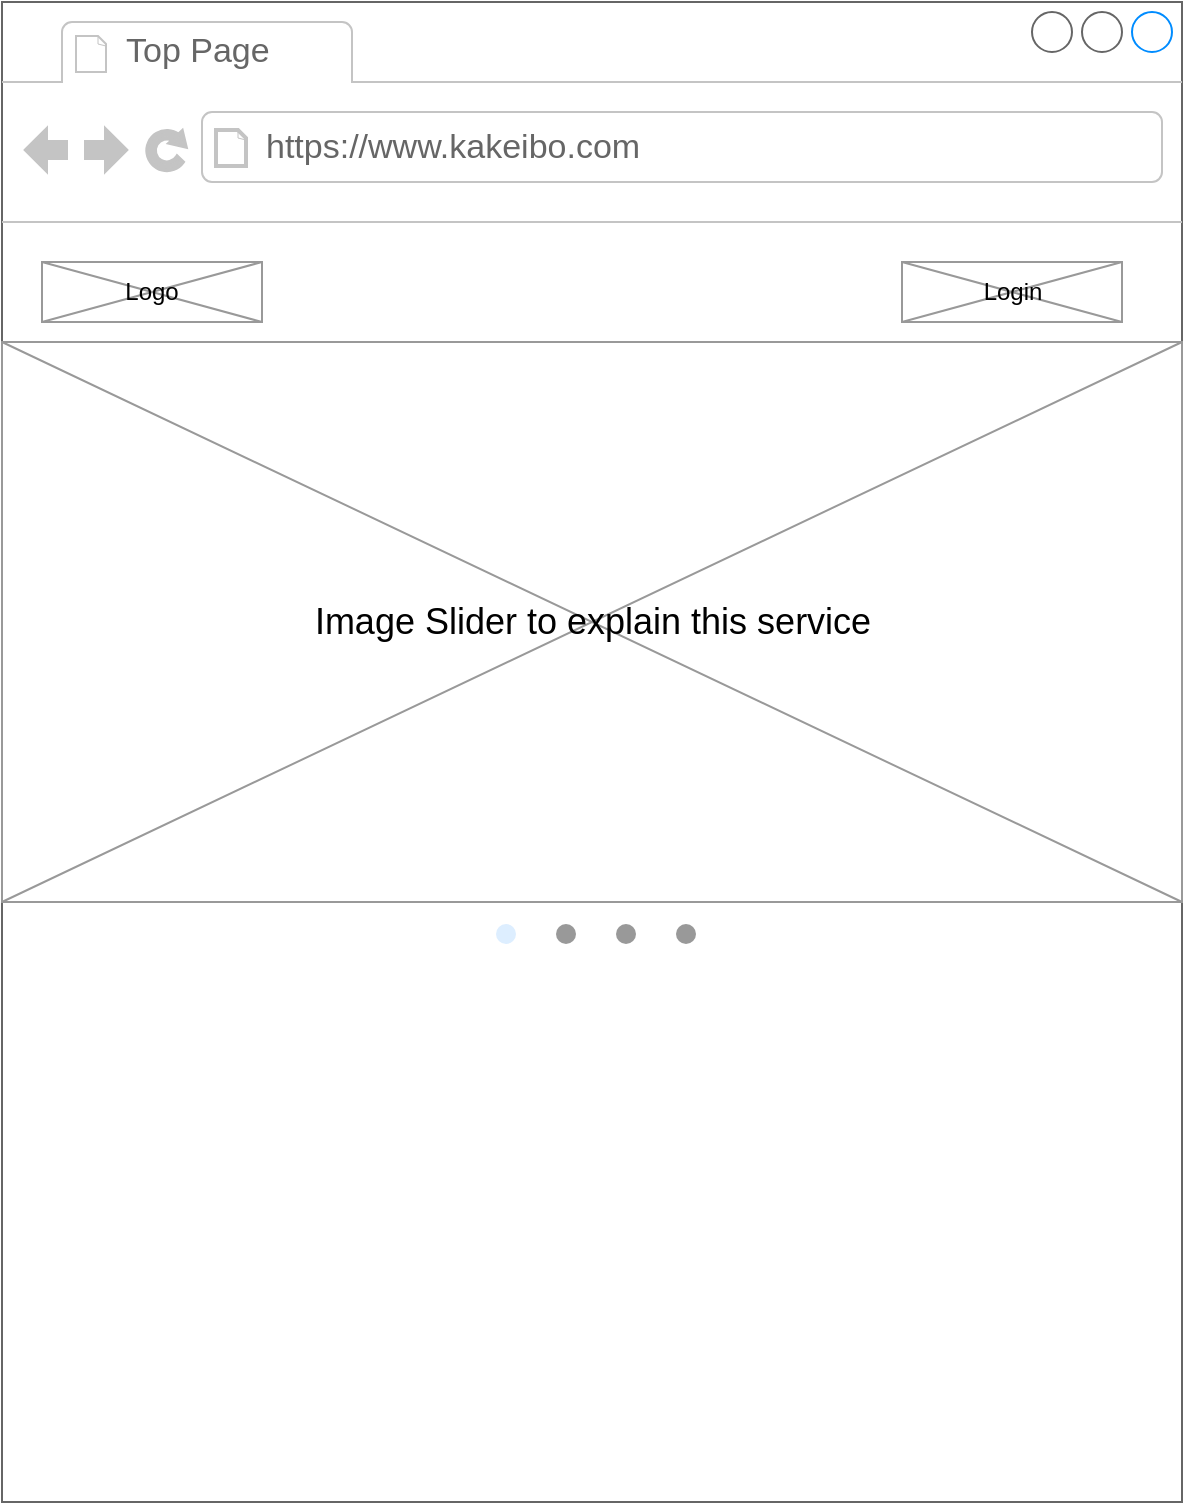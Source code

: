 <mxfile>
    <diagram name="top" id="RPVmnr39pSuP8XUEFv1o">
        <mxGraphModel dx="1308" dy="897" grid="1" gridSize="10" guides="1" tooltips="1" connect="1" arrows="1" fold="1" page="1" pageScale="1" pageWidth="827" pageHeight="1169" math="0" shadow="0">
            <root>
                <mxCell id="Cg59puwIvZPttCvtJLCW-0"/>
                <mxCell id="Cg59puwIvZPttCvtJLCW-1" parent="Cg59puwIvZPttCvtJLCW-0"/>
                <mxCell id="Cg59puwIvZPttCvtJLCW-2" value="" style="strokeWidth=1;shadow=0;dashed=0;align=center;html=1;shape=mxgraph.mockup.containers.browserWindow;rSize=0;strokeColor=#666666;strokeColor2=#008cff;strokeColor3=#c4c4c4;mainText=,;recursiveResize=0;" parent="Cg59puwIvZPttCvtJLCW-1" vertex="1">
                    <mxGeometry x="50" y="40" width="590" height="750" as="geometry"/>
                </mxCell>
                <mxCell id="Cg59puwIvZPttCvtJLCW-3" value="Top Page" style="strokeWidth=1;shadow=0;dashed=0;align=center;html=1;shape=mxgraph.mockup.containers.anchor;fontSize=17;fontColor=#666666;align=left;whiteSpace=wrap;" parent="Cg59puwIvZPttCvtJLCW-2" vertex="1">
                    <mxGeometry x="60" y="12" width="110" height="26" as="geometry"/>
                </mxCell>
                <mxCell id="Cg59puwIvZPttCvtJLCW-4" value="https://www.kakeibo.com" style="strokeWidth=1;shadow=0;dashed=0;align=center;html=1;shape=mxgraph.mockup.containers.anchor;rSize=0;fontSize=17;fontColor=#666666;align=left;" parent="Cg59puwIvZPttCvtJLCW-2" vertex="1">
                    <mxGeometry x="130" y="60" width="250" height="26" as="geometry"/>
                </mxCell>
                <mxCell id="Cg59puwIvZPttCvtJLCW-17" value="" style="verticalLabelPosition=bottom;shadow=0;dashed=0;align=center;html=1;verticalAlign=top;strokeWidth=1;shape=mxgraph.mockup.graphics.simpleIcon;strokeColor=#999999;" parent="Cg59puwIvZPttCvtJLCW-2" vertex="1">
                    <mxGeometry x="20" y="130" width="110" height="30" as="geometry"/>
                </mxCell>
                <mxCell id="Cg59puwIvZPttCvtJLCW-18" value="Logo" style="text;html=1;align=center;verticalAlign=middle;whiteSpace=wrap;rounded=0;" parent="Cg59puwIvZPttCvtJLCW-2" vertex="1">
                    <mxGeometry x="45" y="130" width="60" height="30" as="geometry"/>
                </mxCell>
                <mxCell id="KWNeViIVRZLMzygMnuA4-0" value="" style="verticalLabelPosition=bottom;shadow=0;dashed=0;align=center;html=1;verticalAlign=top;strokeWidth=1;shape=mxgraph.mockup.graphics.simpleIcon;strokeColor=#999999;" parent="Cg59puwIvZPttCvtJLCW-2" vertex="1">
                    <mxGeometry x="450" y="130" width="110" height="30" as="geometry"/>
                </mxCell>
                <mxCell id="KWNeViIVRZLMzygMnuA4-1" value="Login" style="text;html=1;align=center;verticalAlign=middle;resizable=0;points=[];autosize=1;strokeColor=none;fillColor=none;" parent="Cg59puwIvZPttCvtJLCW-2" vertex="1">
                    <mxGeometry x="480" y="130" width="50" height="30" as="geometry"/>
                </mxCell>
                <mxCell id="sl66jouO-D8zluHubaE1-0" value="" style="verticalLabelPosition=bottom;shadow=0;dashed=0;align=center;html=1;verticalAlign=top;strokeWidth=1;shape=mxgraph.mockup.graphics.simpleIcon;strokeColor=#999999;" parent="Cg59puwIvZPttCvtJLCW-1" vertex="1">
                    <mxGeometry x="50" y="210" width="590" height="280" as="geometry"/>
                </mxCell>
                <mxCell id="sl66jouO-D8zluHubaE1-2" value="" style="verticalLabelPosition=bottom;shadow=0;dashed=0;align=center;html=1;verticalAlign=top;strokeWidth=1;shape=mxgraph.mockup.navigation.pageControl;fillColor=#999999;strokeColor=#ddeeff;" parent="Cg59puwIvZPttCvtJLCW-1" vertex="1">
                    <mxGeometry x="297" y="491" width="100" height="30" as="geometry"/>
                </mxCell>
                <mxCell id="sl66jouO-D8zluHubaE1-3" value="Image Slider to explain this service" style="text;html=1;align=center;verticalAlign=middle;resizable=0;points=[];autosize=1;strokeColor=none;fillColor=none;fontSize=18;" parent="Cg59puwIvZPttCvtJLCW-1" vertex="1">
                    <mxGeometry x="195" y="330" width="300" height="40" as="geometry"/>
                </mxCell>
            </root>
        </mxGraphModel>
    </diagram>
    <diagram id="4RrWNb5b75LrR0HFcyMX" name="Login">
        <mxGraphModel dx="1308" dy="897" grid="1" gridSize="10" guides="1" tooltips="1" connect="1" arrows="1" fold="1" page="1" pageScale="1" pageWidth="827" pageHeight="1169" math="0" shadow="0">
            <root>
                <mxCell id="0"/>
                <mxCell id="1" parent="0"/>
                <mxCell id="3" value="" style="strokeWidth=1;shadow=0;dashed=0;align=center;html=1;shape=mxgraph.mockup.containers.browserWindow;rSize=0;strokeColor=#666666;strokeColor2=#008cff;strokeColor3=#c4c4c4;mainText=,;recursiveResize=0;" parent="1" vertex="1">
                    <mxGeometry x="50" y="40" width="590" height="610" as="geometry"/>
                </mxCell>
                <mxCell id="4" value="Login Page" style="strokeWidth=1;shadow=0;dashed=0;align=center;html=1;shape=mxgraph.mockup.containers.anchor;fontSize=17;fontColor=#666666;align=left;whiteSpace=wrap;" parent="3" vertex="1">
                    <mxGeometry x="60" y="12" width="110" height="26" as="geometry"/>
                </mxCell>
                <mxCell id="5" value="https://www.kakeibo.com/login" style="strokeWidth=1;shadow=0;dashed=0;align=center;html=1;shape=mxgraph.mockup.containers.anchor;rSize=0;fontSize=17;fontColor=#666666;align=left;" parent="3" vertex="1">
                    <mxGeometry x="130" y="60" width="250" height="26" as="geometry"/>
                </mxCell>
                <mxCell id="12" value="" style="strokeWidth=1;shadow=0;dashed=0;align=center;html=1;shape=mxgraph.mockup.forms.rrect;rSize=0;strokeColor=#999999;fillColor=#ffffff;" parent="3" vertex="1">
                    <mxGeometry x="180" y="200" width="200" height="300" as="geometry"/>
                </mxCell>
                <mxCell id="13" value="Sign In" style="strokeWidth=1;shadow=0;dashed=0;align=center;html=1;shape=mxgraph.mockup.forms.anchor;fontSize=12;fontColor=#666666;align=left;resizeWidth=1;spacingLeft=0;" parent="12" vertex="1">
                    <mxGeometry width="100" height="20" relative="1" as="geometry">
                        <mxPoint x="10" y="10" as="offset"/>
                    </mxGeometry>
                </mxCell>
                <mxCell id="14" value="" style="shape=line;strokeColor=#ddeeff;strokeWidth=2;html=1;resizeWidth=1;" parent="12" vertex="1">
                    <mxGeometry width="180" height="10" relative="1" as="geometry">
                        <mxPoint x="10" y="30" as="offset"/>
                    </mxGeometry>
                </mxCell>
                <mxCell id="15" value="User Name:" style="strokeWidth=1;shadow=0;dashed=0;align=center;html=1;shape=mxgraph.mockup.forms.anchor;fontSize=12;fontColor=#666666;align=left;resizeWidth=1;spacingLeft=0;" parent="12" vertex="1">
                    <mxGeometry width="100" height="20" relative="1" as="geometry">
                        <mxPoint x="10" y="40" as="offset"/>
                    </mxGeometry>
                </mxCell>
                <mxCell id="16" value="johndoe" style="strokeWidth=1;shadow=0;dashed=0;align=center;html=1;shape=mxgraph.mockup.forms.rrect;rSize=0;strokeColor=#999999;fontColor=#666666;align=left;spacingLeft=5;resizeWidth=1;" parent="12" vertex="1">
                    <mxGeometry width="150" height="25" relative="1" as="geometry">
                        <mxPoint x="10" y="60" as="offset"/>
                    </mxGeometry>
                </mxCell>
                <mxCell id="17" value="Password:" style="strokeWidth=1;shadow=0;dashed=0;align=center;html=1;shape=mxgraph.mockup.forms.anchor;fontSize=12;fontColor=#666666;align=left;resizeWidth=1;spacingLeft=0;" parent="12" vertex="1">
                    <mxGeometry width="100" height="20" relative="1" as="geometry">
                        <mxPoint x="10" y="95" as="offset"/>
                    </mxGeometry>
                </mxCell>
                <mxCell id="18" value="********" style="strokeWidth=1;shadow=0;dashed=0;align=center;html=1;shape=mxgraph.mockup.forms.rrect;rSize=0;strokeColor=#999999;fontColor=#666666;align=left;spacingLeft=5;resizeWidth=1;" parent="12" vertex="1">
                    <mxGeometry width="150" height="25" relative="1" as="geometry">
                        <mxPoint x="10" y="115" as="offset"/>
                    </mxGeometry>
                </mxCell>
                <mxCell id="19" value="SIGN IN" style="strokeWidth=1;shadow=0;dashed=0;align=center;html=1;shape=mxgraph.mockup.forms.rrect;rSize=5;strokeColor=none;fontColor=#ffffff;fillColor=#66bbff;fontSize=16;fontStyle=1;" parent="12" vertex="1">
                    <mxGeometry y="1" width="80" height="30" relative="1" as="geometry">
                        <mxPoint x="20" y="-150" as="offset"/>
                    </mxGeometry>
                </mxCell>
                <mxCell id="20" value="Forgot Password?" style="strokeWidth=1;shadow=0;dashed=0;align=center;html=1;shape=mxgraph.mockup.forms.anchor;fontSize=12;fontColor=#9999ff;align=left;spacingLeft=0;fontStyle=4;resizeWidth=1;" parent="12" vertex="1">
                    <mxGeometry y="1" width="150" height="20" relative="1" as="geometry">
                        <mxPoint x="10" y="-110" as="offset"/>
                    </mxGeometry>
                </mxCell>
                <mxCell id="21" value="" style="shape=line;strokeColor=#ddeeff;strokeWidth=2;html=1;resizeWidth=1;" parent="12" vertex="1">
                    <mxGeometry y="1" width="180" height="10" relative="1" as="geometry">
                        <mxPoint x="10" y="-90" as="offset"/>
                    </mxGeometry>
                </mxCell>
                <mxCell id="22" value="New User" style="strokeWidth=1;shadow=0;dashed=0;align=center;html=1;shape=mxgraph.mockup.forms.anchor;fontSize=12;fontColor=#666666;align=left;spacingLeft=0;resizeWidth=1;" parent="12" vertex="1">
                    <mxGeometry y="1" width="150" height="20" relative="1" as="geometry">
                        <mxPoint x="10" y="-70" as="offset"/>
                    </mxGeometry>
                </mxCell>
                <mxCell id="23" value="SIGN UP" style="strokeWidth=1;shadow=0;dashed=0;align=center;html=1;shape=mxgraph.mockup.forms.rrect;rSize=5;strokeColor=none;fontColor=#ffffff;fillColor=#66bbff;fontSize=16;fontStyle=1;" parent="12" vertex="1">
                    <mxGeometry y="1" width="80" height="30" relative="1" as="geometry">
                        <mxPoint x="20" y="-50" as="offset"/>
                    </mxGeometry>
                </mxCell>
                <mxCell id="25" value="" style="verticalLabelPosition=bottom;shadow=0;dashed=0;align=center;html=1;verticalAlign=top;strokeWidth=1;shape=mxgraph.mockup.graphics.simpleIcon;strokeColor=#999999;" parent="3" vertex="1">
                    <mxGeometry x="20" y="130" width="110" height="30" as="geometry"/>
                </mxCell>
                <mxCell id="26" value="Logo" style="text;html=1;align=center;verticalAlign=middle;whiteSpace=wrap;rounded=0;" parent="3" vertex="1">
                    <mxGeometry x="45" y="130" width="60" height="30" as="geometry"/>
                </mxCell>
            </root>
        </mxGraphModel>
    </diagram>
    <diagram name="dashboard" id="0uQUeOXm2TBXKDuFk8Q5">
        <mxGraphModel dx="1308" dy="897" grid="1" gridSize="10" guides="1" tooltips="1" connect="1" arrows="1" fold="1" page="1" pageScale="1" pageWidth="827" pageHeight="1169" math="0" shadow="0">
            <root>
                <mxCell id="eZ5l_dPnl03f8P70hV51-0"/>
                <mxCell id="eZ5l_dPnl03f8P70hV51-1" parent="eZ5l_dPnl03f8P70hV51-0"/>
                <mxCell id="eZ5l_dPnl03f8P70hV51-2" value="" style="strokeWidth=1;shadow=0;dashed=0;align=center;html=1;shape=mxgraph.mockup.containers.browserWindow;rSize=0;strokeColor=#666666;strokeColor2=#008cff;strokeColor3=#c4c4c4;mainText=,;recursiveResize=0;" parent="eZ5l_dPnl03f8P70hV51-1" vertex="1">
                    <mxGeometry x="60" y="40" width="590" height="750" as="geometry"/>
                </mxCell>
                <mxCell id="eZ5l_dPnl03f8P70hV51-3" value="Top Page" style="strokeWidth=1;shadow=0;dashed=0;align=center;html=1;shape=mxgraph.mockup.containers.anchor;fontSize=17;fontColor=#666666;align=left;whiteSpace=wrap;" parent="eZ5l_dPnl03f8P70hV51-2" vertex="1">
                    <mxGeometry x="60" y="12" width="110" height="26" as="geometry"/>
                </mxCell>
                <mxCell id="eZ5l_dPnl03f8P70hV51-4" value="https://www.kakeibo.com/dashboard" style="strokeWidth=1;shadow=0;dashed=0;align=center;html=1;shape=mxgraph.mockup.containers.anchor;rSize=0;fontSize=17;fontColor=#666666;align=left;" parent="eZ5l_dPnl03f8P70hV51-2" vertex="1">
                    <mxGeometry x="130" y="60" width="250" height="26" as="geometry"/>
                </mxCell>
                <mxCell id="eZ5l_dPnl03f8P70hV51-5" value="" style="verticalLabelPosition=bottom;shadow=0;dashed=0;align=center;html=1;verticalAlign=top;strokeWidth=1;shape=mxgraph.mockup.graphics.simpleIcon;strokeColor=#999999;" parent="eZ5l_dPnl03f8P70hV51-2" vertex="1">
                    <mxGeometry x="20" y="130" width="110" height="30" as="geometry"/>
                </mxCell>
                <mxCell id="eZ5l_dPnl03f8P70hV51-6" value="Logo" style="text;html=1;align=center;verticalAlign=middle;whiteSpace=wrap;rounded=0;" parent="eZ5l_dPnl03f8P70hV51-2" vertex="1">
                    <mxGeometry x="45" y="130" width="60" height="30" as="geometry"/>
                </mxCell>
                <mxCell id="iucOfku00-ZLvDBj5dWf-0" value="Dashboard" style="text;html=1;align=center;verticalAlign=middle;resizable=0;points=[];autosize=1;strokeColor=none;fillColor=none;" vertex="1" parent="eZ5l_dPnl03f8P70hV51-2">
                    <mxGeometry x="140" y="130" width="80" height="30" as="geometry"/>
                </mxCell>
                <mxCell id="iucOfku00-ZLvDBj5dWf-1" value="" style="edgeStyle=none;orthogonalLoop=1;jettySize=auto;html=1;endArrow=none;endFill=0;entryX=1.001;entryY=0.24;entryDx=0;entryDy=0;entryPerimeter=0;" edge="1" parent="eZ5l_dPnl03f8P70hV51-2" target="eZ5l_dPnl03f8P70hV51-2">
                    <mxGeometry width="80" relative="1" as="geometry">
                        <mxPoint y="180" as="sourcePoint"/>
                        <mxPoint x="80" y="180" as="targetPoint"/>
                        <Array as="points"/>
                    </mxGeometry>
                </mxCell>
                <mxCell id="iucOfku00-ZLvDBj5dWf-2" value="" style="edgeStyle=none;orthogonalLoop=1;jettySize=auto;html=1;endArrow=none;endFill=0;entryX=0.189;entryY=0.995;entryDx=0;entryDy=0;entryPerimeter=0;" edge="1" parent="eZ5l_dPnl03f8P70hV51-2" target="eZ5l_dPnl03f8P70hV51-2">
                    <mxGeometry width="80" relative="1" as="geometry">
                        <mxPoint x="115" y="180" as="sourcePoint"/>
                        <mxPoint x="120" y="760" as="targetPoint"/>
                        <Array as="points"/>
                    </mxGeometry>
                </mxCell>
                <mxCell id="iucOfku00-ZLvDBj5dWf-3" value="サマリー" style="text;html=1;align=center;verticalAlign=middle;resizable=0;points=[];autosize=1;strokeColor=none;fillColor=none;" vertex="1" parent="eZ5l_dPnl03f8P70hV51-2">
                    <mxGeometry x="135" y="190" width="70" height="30" as="geometry"/>
                </mxCell>
                <mxCell id="iucOfku00-ZLvDBj5dWf-4" value="" style="html=1;verticalLabelPosition=bottom;align=center;labelBackgroundColor=#ffffff;verticalAlign=top;strokeWidth=2;strokeColor=#0080F0;shadow=0;dashed=0;shape=mxgraph.ios7.icons.pie_chart;" vertex="1" parent="eZ5l_dPnl03f8P70hV51-2">
                    <mxGeometry x="140" y="280" width="150" height="150" as="geometry"/>
                </mxCell>
                <mxCell id="iucOfku00-ZLvDBj5dWf-5" value="今月の支出" style="text;html=1;align=center;verticalAlign=middle;resizable=0;points=[];autosize=1;strokeColor=none;fillColor=none;" vertex="1" parent="eZ5l_dPnl03f8P70hV51-2">
                    <mxGeometry x="130" y="240" width="80" height="30" as="geometry"/>
                </mxCell>
                <mxCell id="iucOfku00-ZLvDBj5dWf-6" value="今月の収入" style="text;html=1;align=center;verticalAlign=middle;resizable=0;points=[];autosize=1;strokeColor=none;fillColor=none;" vertex="1" parent="eZ5l_dPnl03f8P70hV51-2">
                    <mxGeometry x="380" y="240" width="80" height="30" as="geometry"/>
                </mxCell>
                <mxCell id="iucOfku00-ZLvDBj5dWf-7" value="" style="html=1;verticalLabelPosition=bottom;align=center;labelBackgroundColor=#ffffff;verticalAlign=top;strokeWidth=2;strokeColor=#0080F0;shadow=0;dashed=0;shape=mxgraph.ios7.icons.pie_chart;" vertex="1" parent="eZ5l_dPnl03f8P70hV51-2">
                    <mxGeometry x="354" y="280" width="150" height="150" as="geometry"/>
                </mxCell>
                <mxCell id="iucOfku00-ZLvDBj5dWf-8" value="サマリー" style="text;html=1;align=center;verticalAlign=middle;resizable=0;points=[];autosize=1;strokeColor=none;fillColor=none;" vertex="1" parent="eZ5l_dPnl03f8P70hV51-2">
                    <mxGeometry x="20" y="190" width="70" height="30" as="geometry"/>
                </mxCell>
                <mxCell id="iucOfku00-ZLvDBj5dWf-9" value="支出分析" style="text;html=1;align=center;verticalAlign=middle;resizable=0;points=[];autosize=1;strokeColor=none;fillColor=none;" vertex="1" parent="eZ5l_dPnl03f8P70hV51-2">
                    <mxGeometry x="20" y="230" width="70" height="30" as="geometry"/>
                </mxCell>
                <mxCell id="iucOfku00-ZLvDBj5dWf-10" value="収入分析" style="text;html=1;align=center;verticalAlign=middle;resizable=0;points=[];autosize=1;strokeColor=none;fillColor=none;" vertex="1" parent="eZ5l_dPnl03f8P70hV51-2">
                    <mxGeometry x="20" y="260" width="70" height="30" as="geometry"/>
                </mxCell>
                <mxCell id="6dE1D407CdWK7T6zF29X-0" value="予算管理" style="text;html=1;align=center;verticalAlign=middle;resizable=0;points=[];autosize=1;strokeColor=none;fillColor=none;" vertex="1" parent="eZ5l_dPnl03f8P70hV51-2">
                    <mxGeometry x="20" y="290" width="70" height="30" as="geometry"/>
                </mxCell>
                <mxCell id="10kEKdc2Hg8yJb_gB3yG-0" value="Logout" style="text;html=1;align=center;verticalAlign=middle;resizable=0;points=[];autosize=1;strokeColor=#b85450;fillColor=#f8cecc;" vertex="1" parent="eZ5l_dPnl03f8P70hV51-2">
                    <mxGeometry x="500" y="130" width="60" height="30" as="geometry"/>
                </mxCell>
                <mxCell id="J77DFnwLKcpvw75KpsEA-0" value="ログイン後にリダイレクトされるページ" style="text;html=1;align=center;verticalAlign=middle;resizable=0;points=[];autosize=1;strokeColor=none;fillColor=none;" vertex="1" parent="eZ5l_dPnl03f8P70hV51-1">
                    <mxGeometry x="50" y="10" width="240" height="30" as="geometry"/>
                </mxCell>
            </root>
        </mxGraphModel>
    </diagram>
    <diagram name="expense" id="YUCunLpElJvlHDAKne0l">
        <mxGraphModel dx="1308" dy="897" grid="1" gridSize="10" guides="1" tooltips="1" connect="1" arrows="1" fold="1" page="1" pageScale="1" pageWidth="827" pageHeight="1169" math="0" shadow="0">
            <root>
                <mxCell id="oyi4uYtYtDNApyLSqZkP-0"/>
                <mxCell id="oyi4uYtYtDNApyLSqZkP-1" parent="oyi4uYtYtDNApyLSqZkP-0"/>
                <mxCell id="oyi4uYtYtDNApyLSqZkP-2" value="" style="strokeWidth=1;shadow=0;dashed=0;align=center;html=1;shape=mxgraph.mockup.containers.browserWindow;rSize=0;strokeColor=#666666;strokeColor2=#008cff;strokeColor3=#c4c4c4;mainText=,;recursiveResize=0;" vertex="1" parent="oyi4uYtYtDNApyLSqZkP-1">
                    <mxGeometry x="60" y="40" width="590" height="920" as="geometry"/>
                </mxCell>
                <mxCell id="oyi4uYtYtDNApyLSqZkP-3" value="Top Page" style="strokeWidth=1;shadow=0;dashed=0;align=center;html=1;shape=mxgraph.mockup.containers.anchor;fontSize=17;fontColor=#666666;align=left;whiteSpace=wrap;" vertex="1" parent="oyi4uYtYtDNApyLSqZkP-2">
                    <mxGeometry x="60" y="12" width="110" height="26" as="geometry"/>
                </mxCell>
                <mxCell id="oyi4uYtYtDNApyLSqZkP-4" value="https://www.kakeibo.com/dashboard" style="strokeWidth=1;shadow=0;dashed=0;align=center;html=1;shape=mxgraph.mockup.containers.anchor;rSize=0;fontSize=17;fontColor=#666666;align=left;" vertex="1" parent="oyi4uYtYtDNApyLSqZkP-2">
                    <mxGeometry x="130" y="60" width="250" height="26" as="geometry"/>
                </mxCell>
                <mxCell id="oyi4uYtYtDNApyLSqZkP-5" value="" style="verticalLabelPosition=bottom;shadow=0;dashed=0;align=center;html=1;verticalAlign=top;strokeWidth=1;shape=mxgraph.mockup.graphics.simpleIcon;strokeColor=#999999;" vertex="1" parent="oyi4uYtYtDNApyLSqZkP-2">
                    <mxGeometry x="20" y="130" width="110" height="30" as="geometry"/>
                </mxCell>
                <mxCell id="oyi4uYtYtDNApyLSqZkP-6" value="Logo" style="text;html=1;align=center;verticalAlign=middle;whiteSpace=wrap;rounded=0;" vertex="1" parent="oyi4uYtYtDNApyLSqZkP-2">
                    <mxGeometry x="45" y="130" width="60" height="30" as="geometry"/>
                </mxCell>
                <mxCell id="oyi4uYtYtDNApyLSqZkP-7" value="Dashboard" style="text;html=1;align=center;verticalAlign=middle;resizable=0;points=[];autosize=1;strokeColor=none;fillColor=none;" vertex="1" parent="oyi4uYtYtDNApyLSqZkP-2">
                    <mxGeometry x="140" y="130" width="80" height="30" as="geometry"/>
                </mxCell>
                <mxCell id="oyi4uYtYtDNApyLSqZkP-8" value="" style="edgeStyle=none;orthogonalLoop=1;jettySize=auto;html=1;endArrow=none;endFill=0;entryX=0.998;entryY=0.196;entryDx=0;entryDy=0;entryPerimeter=0;" edge="1" parent="oyi4uYtYtDNApyLSqZkP-2" target="oyi4uYtYtDNApyLSqZkP-2">
                    <mxGeometry width="80" relative="1" as="geometry">
                        <mxPoint y="180" as="sourcePoint"/>
                        <mxPoint x="80" y="180" as="targetPoint"/>
                        <Array as="points"/>
                    </mxGeometry>
                </mxCell>
                <mxCell id="oyi4uYtYtDNApyLSqZkP-9" value="" style="edgeStyle=none;orthogonalLoop=1;jettySize=auto;html=1;endArrow=none;endFill=0;entryX=0.189;entryY=0.995;entryDx=0;entryDy=0;entryPerimeter=0;" edge="1" parent="oyi4uYtYtDNApyLSqZkP-2" target="oyi4uYtYtDNApyLSqZkP-2">
                    <mxGeometry width="80" relative="1" as="geometry">
                        <mxPoint x="115" y="180" as="sourcePoint"/>
                        <mxPoint x="120" y="760" as="targetPoint"/>
                        <Array as="points"/>
                    </mxGeometry>
                </mxCell>
                <mxCell id="oyi4uYtYtDNApyLSqZkP-10" value="支出分析" style="text;html=1;align=center;verticalAlign=middle;resizable=0;points=[];autosize=1;strokeColor=none;fillColor=none;" vertex="1" parent="oyi4uYtYtDNApyLSqZkP-2">
                    <mxGeometry x="135" y="190" width="70" height="30" as="geometry"/>
                </mxCell>
                <mxCell id="oyi4uYtYtDNApyLSqZkP-11" value="" style="html=1;verticalLabelPosition=bottom;align=center;labelBackgroundColor=#ffffff;verticalAlign=top;strokeWidth=2;strokeColor=#0080F0;shadow=0;dashed=0;shape=mxgraph.ios7.icons.pie_chart;" vertex="1" parent="oyi4uYtYtDNApyLSqZkP-2">
                    <mxGeometry x="140" y="280" width="150" height="150" as="geometry"/>
                </mxCell>
                <mxCell id="oyi4uYtYtDNApyLSqZkP-12" value="今月の支出" style="text;html=1;align=center;verticalAlign=middle;resizable=0;points=[];autosize=1;strokeColor=none;fillColor=none;" vertex="1" parent="oyi4uYtYtDNApyLSqZkP-2">
                    <mxGeometry x="130" y="240" width="80" height="30" as="geometry"/>
                </mxCell>
                <mxCell id="oyi4uYtYtDNApyLSqZkP-15" value="サマリー" style="text;html=1;align=center;verticalAlign=middle;resizable=0;points=[];autosize=1;strokeColor=none;fillColor=none;" vertex="1" parent="oyi4uYtYtDNApyLSqZkP-2">
                    <mxGeometry x="20" y="190" width="70" height="30" as="geometry"/>
                </mxCell>
                <mxCell id="oyi4uYtYtDNApyLSqZkP-16" value="支出分析" style="text;html=1;align=center;verticalAlign=middle;resizable=0;points=[];autosize=1;strokeColor=none;fillColor=none;" vertex="1" parent="oyi4uYtYtDNApyLSqZkP-2">
                    <mxGeometry x="20" y="220" width="70" height="30" as="geometry"/>
                </mxCell>
                <mxCell id="oyi4uYtYtDNApyLSqZkP-17" value="収入分析" style="text;html=1;align=center;verticalAlign=middle;resizable=0;points=[];autosize=1;strokeColor=none;fillColor=none;" vertex="1" parent="oyi4uYtYtDNApyLSqZkP-2">
                    <mxGeometry x="20" y="260" width="70" height="30" as="geometry"/>
                </mxCell>
                <mxCell id="74CgY3yYlRBMU6ky-o8f-0" value="Top支出" style="text;html=1;align=center;verticalAlign=middle;resizable=0;points=[];autosize=1;strokeColor=none;fillColor=none;" vertex="1" parent="oyi4uYtYtDNApyLSqZkP-2">
                    <mxGeometry x="340" y="240" width="70" height="30" as="geometry"/>
                </mxCell>
                <mxCell id="74CgY3yYlRBMU6ky-o8f-1" value="" style="verticalLabelPosition=bottom;shadow=0;dashed=0;align=center;html=1;verticalAlign=top;strokeWidth=1;shape=mxgraph.mockup.graphics.columnChart;strokeColor=none;strokeColor2=none;strokeColor3=#666666;fillColor2=#008cff;fillColor3=#dddddd;" vertex="1" parent="oyi4uYtYtDNApyLSqZkP-2">
                    <mxGeometry x="135" y="490" width="340" height="130" as="geometry"/>
                </mxCell>
                <mxCell id="74CgY3yYlRBMU6ky-o8f-2" value="支出の推移" style="text;html=1;align=center;verticalAlign=middle;resizable=0;points=[];autosize=1;strokeColor=none;fillColor=none;" vertex="1" parent="oyi4uYtYtDNApyLSqZkP-2">
                    <mxGeometry x="140" y="450" width="80" height="30" as="geometry"/>
                </mxCell>
                <mxCell id="74CgY3yYlRBMU6ky-o8f-3" value="" style="shape=table;startSize=0;container=1;collapsible=0;childLayout=tableLayout;" vertex="1" parent="oyi4uYtYtDNApyLSqZkP-2">
                    <mxGeometry x="340" y="280" width="240" height="100" as="geometry"/>
                </mxCell>
                <mxCell id="74CgY3yYlRBMU6ky-o8f-4" value="" style="shape=tableRow;horizontal=0;startSize=0;swimlaneHead=0;swimlaneBody=0;strokeColor=inherit;top=0;left=0;bottom=0;right=0;collapsible=0;dropTarget=0;fillColor=none;points=[[0,0.5],[1,0.5]];portConstraint=eastwest;" vertex="1" parent="74CgY3yYlRBMU6ky-o8f-3">
                    <mxGeometry width="240" height="20" as="geometry"/>
                </mxCell>
                <mxCell id="74CgY3yYlRBMU6ky-o8f-38" value="利用日" style="shape=partialRectangle;html=1;whiteSpace=wrap;connectable=0;strokeColor=inherit;overflow=hidden;fillColor=none;top=0;left=0;bottom=0;right=0;pointerEvents=1;" vertex="1" parent="74CgY3yYlRBMU6ky-o8f-4">
                    <mxGeometry width="60" height="20" as="geometry">
                        <mxRectangle width="60" height="20" as="alternateBounds"/>
                    </mxGeometry>
                </mxCell>
                <mxCell id="74CgY3yYlRBMU6ky-o8f-5" value="名称" style="shape=partialRectangle;html=1;whiteSpace=wrap;connectable=0;strokeColor=inherit;overflow=hidden;fillColor=none;top=0;left=0;bottom=0;right=0;pointerEvents=1;" vertex="1" parent="74CgY3yYlRBMU6ky-o8f-4">
                    <mxGeometry x="60" width="60" height="20" as="geometry">
                        <mxRectangle width="60" height="20" as="alternateBounds"/>
                    </mxGeometry>
                </mxCell>
                <mxCell id="74CgY3yYlRBMU6ky-o8f-6" value="カテゴリ" style="shape=partialRectangle;html=1;whiteSpace=wrap;connectable=0;strokeColor=inherit;overflow=hidden;fillColor=none;top=0;left=0;bottom=0;right=0;pointerEvents=1;" vertex="1" parent="74CgY3yYlRBMU6ky-o8f-4">
                    <mxGeometry x="120" width="60" height="20" as="geometry">
                        <mxRectangle width="60" height="20" as="alternateBounds"/>
                    </mxGeometry>
                </mxCell>
                <mxCell id="74CgY3yYlRBMU6ky-o8f-7" value="金額" style="shape=partialRectangle;html=1;whiteSpace=wrap;connectable=0;strokeColor=inherit;overflow=hidden;fillColor=none;top=0;left=0;bottom=0;right=0;pointerEvents=1;" vertex="1" parent="74CgY3yYlRBMU6ky-o8f-4">
                    <mxGeometry x="180" width="60" height="20" as="geometry">
                        <mxRectangle width="60" height="20" as="alternateBounds"/>
                    </mxGeometry>
                </mxCell>
                <mxCell id="74CgY3yYlRBMU6ky-o8f-8" value="" style="shape=tableRow;horizontal=0;startSize=0;swimlaneHead=0;swimlaneBody=0;strokeColor=inherit;top=0;left=0;bottom=0;right=0;collapsible=0;dropTarget=0;fillColor=none;points=[[0,0.5],[1,0.5]];portConstraint=eastwest;" vertex="1" parent="74CgY3yYlRBMU6ky-o8f-3">
                    <mxGeometry y="20" width="240" height="20" as="geometry"/>
                </mxCell>
                <mxCell id="74CgY3yYlRBMU6ky-o8f-39" style="shape=partialRectangle;html=1;whiteSpace=wrap;connectable=0;strokeColor=inherit;overflow=hidden;fillColor=none;top=0;left=0;bottom=0;right=0;pointerEvents=1;" vertex="1" parent="74CgY3yYlRBMU6ky-o8f-8">
                    <mxGeometry width="60" height="20" as="geometry">
                        <mxRectangle width="60" height="20" as="alternateBounds"/>
                    </mxGeometry>
                </mxCell>
                <mxCell id="74CgY3yYlRBMU6ky-o8f-9" value="" style="shape=partialRectangle;html=1;whiteSpace=wrap;connectable=0;strokeColor=inherit;overflow=hidden;fillColor=none;top=0;left=0;bottom=0;right=0;pointerEvents=1;" vertex="1" parent="74CgY3yYlRBMU6ky-o8f-8">
                    <mxGeometry x="60" width="60" height="20" as="geometry">
                        <mxRectangle width="60" height="20" as="alternateBounds"/>
                    </mxGeometry>
                </mxCell>
                <mxCell id="74CgY3yYlRBMU6ky-o8f-10" value="" style="shape=partialRectangle;html=1;whiteSpace=wrap;connectable=0;strokeColor=inherit;overflow=hidden;fillColor=none;top=0;left=0;bottom=0;right=0;pointerEvents=1;" vertex="1" parent="74CgY3yYlRBMU6ky-o8f-8">
                    <mxGeometry x="120" width="60" height="20" as="geometry">
                        <mxRectangle width="60" height="20" as="alternateBounds"/>
                    </mxGeometry>
                </mxCell>
                <mxCell id="74CgY3yYlRBMU6ky-o8f-11" value="" style="shape=partialRectangle;html=1;whiteSpace=wrap;connectable=0;strokeColor=inherit;overflow=hidden;fillColor=none;top=0;left=0;bottom=0;right=0;pointerEvents=1;" vertex="1" parent="74CgY3yYlRBMU6ky-o8f-8">
                    <mxGeometry x="180" width="60" height="20" as="geometry">
                        <mxRectangle width="60" height="20" as="alternateBounds"/>
                    </mxGeometry>
                </mxCell>
                <mxCell id="74CgY3yYlRBMU6ky-o8f-12" value="" style="shape=tableRow;horizontal=0;startSize=0;swimlaneHead=0;swimlaneBody=0;strokeColor=inherit;top=0;left=0;bottom=0;right=0;collapsible=0;dropTarget=0;fillColor=none;points=[[0,0.5],[1,0.5]];portConstraint=eastwest;" vertex="1" parent="74CgY3yYlRBMU6ky-o8f-3">
                    <mxGeometry y="40" width="240" height="20" as="geometry"/>
                </mxCell>
                <mxCell id="74CgY3yYlRBMU6ky-o8f-40" style="shape=partialRectangle;html=1;whiteSpace=wrap;connectable=0;strokeColor=inherit;overflow=hidden;fillColor=none;top=0;left=0;bottom=0;right=0;pointerEvents=1;" vertex="1" parent="74CgY3yYlRBMU6ky-o8f-12">
                    <mxGeometry width="60" height="20" as="geometry">
                        <mxRectangle width="60" height="20" as="alternateBounds"/>
                    </mxGeometry>
                </mxCell>
                <mxCell id="74CgY3yYlRBMU6ky-o8f-13" value="" style="shape=partialRectangle;html=1;whiteSpace=wrap;connectable=0;strokeColor=inherit;overflow=hidden;fillColor=none;top=0;left=0;bottom=0;right=0;pointerEvents=1;" vertex="1" parent="74CgY3yYlRBMU6ky-o8f-12">
                    <mxGeometry x="60" width="60" height="20" as="geometry">
                        <mxRectangle width="60" height="20" as="alternateBounds"/>
                    </mxGeometry>
                </mxCell>
                <mxCell id="74CgY3yYlRBMU6ky-o8f-14" value="" style="shape=partialRectangle;html=1;whiteSpace=wrap;connectable=0;strokeColor=inherit;overflow=hidden;fillColor=none;top=0;left=0;bottom=0;right=0;pointerEvents=1;" vertex="1" parent="74CgY3yYlRBMU6ky-o8f-12">
                    <mxGeometry x="120" width="60" height="20" as="geometry">
                        <mxRectangle width="60" height="20" as="alternateBounds"/>
                    </mxGeometry>
                </mxCell>
                <mxCell id="74CgY3yYlRBMU6ky-o8f-15" value="" style="shape=partialRectangle;html=1;whiteSpace=wrap;connectable=0;strokeColor=inherit;overflow=hidden;fillColor=none;top=0;left=0;bottom=0;right=0;pointerEvents=1;" vertex="1" parent="74CgY3yYlRBMU6ky-o8f-12">
                    <mxGeometry x="180" width="60" height="20" as="geometry">
                        <mxRectangle width="60" height="20" as="alternateBounds"/>
                    </mxGeometry>
                </mxCell>
                <mxCell id="74CgY3yYlRBMU6ky-o8f-30" style="shape=tableRow;horizontal=0;startSize=0;swimlaneHead=0;swimlaneBody=0;strokeColor=inherit;top=0;left=0;bottom=0;right=0;collapsible=0;dropTarget=0;fillColor=none;points=[[0,0.5],[1,0.5]];portConstraint=eastwest;" vertex="1" parent="74CgY3yYlRBMU6ky-o8f-3">
                    <mxGeometry y="60" width="240" height="20" as="geometry"/>
                </mxCell>
                <mxCell id="74CgY3yYlRBMU6ky-o8f-41" style="shape=partialRectangle;html=1;whiteSpace=wrap;connectable=0;strokeColor=inherit;overflow=hidden;fillColor=none;top=0;left=0;bottom=0;right=0;pointerEvents=1;" vertex="1" parent="74CgY3yYlRBMU6ky-o8f-30">
                    <mxGeometry width="60" height="20" as="geometry">
                        <mxRectangle width="60" height="20" as="alternateBounds"/>
                    </mxGeometry>
                </mxCell>
                <mxCell id="74CgY3yYlRBMU6ky-o8f-31" style="shape=partialRectangle;html=1;whiteSpace=wrap;connectable=0;strokeColor=inherit;overflow=hidden;fillColor=none;top=0;left=0;bottom=0;right=0;pointerEvents=1;" vertex="1" parent="74CgY3yYlRBMU6ky-o8f-30">
                    <mxGeometry x="60" width="60" height="20" as="geometry">
                        <mxRectangle width="60" height="20" as="alternateBounds"/>
                    </mxGeometry>
                </mxCell>
                <mxCell id="74CgY3yYlRBMU6ky-o8f-32" style="shape=partialRectangle;html=1;whiteSpace=wrap;connectable=0;strokeColor=inherit;overflow=hidden;fillColor=none;top=0;left=0;bottom=0;right=0;pointerEvents=1;" vertex="1" parent="74CgY3yYlRBMU6ky-o8f-30">
                    <mxGeometry x="120" width="60" height="20" as="geometry">
                        <mxRectangle width="60" height="20" as="alternateBounds"/>
                    </mxGeometry>
                </mxCell>
                <mxCell id="74CgY3yYlRBMU6ky-o8f-33" style="shape=partialRectangle;html=1;whiteSpace=wrap;connectable=0;strokeColor=inherit;overflow=hidden;fillColor=none;top=0;left=0;bottom=0;right=0;pointerEvents=1;" vertex="1" parent="74CgY3yYlRBMU6ky-o8f-30">
                    <mxGeometry x="180" width="60" height="20" as="geometry">
                        <mxRectangle width="60" height="20" as="alternateBounds"/>
                    </mxGeometry>
                </mxCell>
                <mxCell id="74CgY3yYlRBMU6ky-o8f-34" style="shape=tableRow;horizontal=0;startSize=0;swimlaneHead=0;swimlaneBody=0;strokeColor=inherit;top=0;left=0;bottom=0;right=0;collapsible=0;dropTarget=0;fillColor=none;points=[[0,0.5],[1,0.5]];portConstraint=eastwest;" vertex="1" parent="74CgY3yYlRBMU6ky-o8f-3">
                    <mxGeometry y="80" width="240" height="20" as="geometry"/>
                </mxCell>
                <mxCell id="74CgY3yYlRBMU6ky-o8f-42" style="shape=partialRectangle;html=1;whiteSpace=wrap;connectable=0;strokeColor=inherit;overflow=hidden;fillColor=none;top=0;left=0;bottom=0;right=0;pointerEvents=1;" vertex="1" parent="74CgY3yYlRBMU6ky-o8f-34">
                    <mxGeometry width="60" height="20" as="geometry">
                        <mxRectangle width="60" height="20" as="alternateBounds"/>
                    </mxGeometry>
                </mxCell>
                <mxCell id="74CgY3yYlRBMU6ky-o8f-35" style="shape=partialRectangle;html=1;whiteSpace=wrap;connectable=0;strokeColor=inherit;overflow=hidden;fillColor=none;top=0;left=0;bottom=0;right=0;pointerEvents=1;" vertex="1" parent="74CgY3yYlRBMU6ky-o8f-34">
                    <mxGeometry x="60" width="60" height="20" as="geometry">
                        <mxRectangle width="60" height="20" as="alternateBounds"/>
                    </mxGeometry>
                </mxCell>
                <mxCell id="74CgY3yYlRBMU6ky-o8f-36" style="shape=partialRectangle;html=1;whiteSpace=wrap;connectable=0;strokeColor=inherit;overflow=hidden;fillColor=none;top=0;left=0;bottom=0;right=0;pointerEvents=1;" vertex="1" parent="74CgY3yYlRBMU6ky-o8f-34">
                    <mxGeometry x="120" width="60" height="20" as="geometry">
                        <mxRectangle width="60" height="20" as="alternateBounds"/>
                    </mxGeometry>
                </mxCell>
                <mxCell id="74CgY3yYlRBMU6ky-o8f-37" style="shape=partialRectangle;html=1;whiteSpace=wrap;connectable=0;strokeColor=inherit;overflow=hidden;fillColor=none;top=0;left=0;bottom=0;right=0;pointerEvents=1;" vertex="1" parent="74CgY3yYlRBMU6ky-o8f-34">
                    <mxGeometry x="180" width="60" height="20" as="geometry">
                        <mxRectangle width="60" height="20" as="alternateBounds"/>
                    </mxGeometry>
                </mxCell>
                <mxCell id="oyi4uYtYtDNApyLSqZkP-18" value="ログイン後にリダイレクトされるページ" style="text;html=1;align=center;verticalAlign=middle;resizable=0;points=[];autosize=1;strokeColor=none;fillColor=none;" vertex="1" parent="oyi4uYtYtDNApyLSqZkP-1">
                    <mxGeometry x="50" y="10" width="240" height="30" as="geometry"/>
                </mxCell>
            </root>
        </mxGraphModel>
    </diagram>
    <diagram name="income" id="J-zn__5nWSvzfPrxTcAD">
        <mxGraphModel dx="1308" dy="897" grid="1" gridSize="10" guides="1" tooltips="1" connect="1" arrows="1" fold="1" page="1" pageScale="1" pageWidth="827" pageHeight="1169" math="0" shadow="0">
            <root>
                <mxCell id="dQBTn0LWySxlDc1R3wIx-0"/>
                <mxCell id="dQBTn0LWySxlDc1R3wIx-1" parent="dQBTn0LWySxlDc1R3wIx-0"/>
                <mxCell id="dQBTn0LWySxlDc1R3wIx-2" value="" style="strokeWidth=1;shadow=0;dashed=0;align=center;html=1;shape=mxgraph.mockup.containers.browserWindow;rSize=0;strokeColor=#666666;strokeColor2=#008cff;strokeColor3=#c4c4c4;mainText=,;recursiveResize=0;" vertex="1" parent="dQBTn0LWySxlDc1R3wIx-1">
                    <mxGeometry x="60" y="40" width="590" height="920" as="geometry"/>
                </mxCell>
                <mxCell id="dQBTn0LWySxlDc1R3wIx-3" value="Top Page" style="strokeWidth=1;shadow=0;dashed=0;align=center;html=1;shape=mxgraph.mockup.containers.anchor;fontSize=17;fontColor=#666666;align=left;whiteSpace=wrap;" vertex="1" parent="dQBTn0LWySxlDc1R3wIx-2">
                    <mxGeometry x="60" y="12" width="110" height="26" as="geometry"/>
                </mxCell>
                <mxCell id="dQBTn0LWySxlDc1R3wIx-4" value="https://www.kakeibo.com/dashboard" style="strokeWidth=1;shadow=0;dashed=0;align=center;html=1;shape=mxgraph.mockup.containers.anchor;rSize=0;fontSize=17;fontColor=#666666;align=left;" vertex="1" parent="dQBTn0LWySxlDc1R3wIx-2">
                    <mxGeometry x="130" y="60" width="250" height="26" as="geometry"/>
                </mxCell>
                <mxCell id="dQBTn0LWySxlDc1R3wIx-5" value="" style="verticalLabelPosition=bottom;shadow=0;dashed=0;align=center;html=1;verticalAlign=top;strokeWidth=1;shape=mxgraph.mockup.graphics.simpleIcon;strokeColor=#999999;" vertex="1" parent="dQBTn0LWySxlDc1R3wIx-2">
                    <mxGeometry x="20" y="130" width="110" height="30" as="geometry"/>
                </mxCell>
                <mxCell id="dQBTn0LWySxlDc1R3wIx-6" value="Logo" style="text;html=1;align=center;verticalAlign=middle;whiteSpace=wrap;rounded=0;" vertex="1" parent="dQBTn0LWySxlDc1R3wIx-2">
                    <mxGeometry x="45" y="130" width="60" height="30" as="geometry"/>
                </mxCell>
                <mxCell id="dQBTn0LWySxlDc1R3wIx-7" value="Dashboard" style="text;html=1;align=center;verticalAlign=middle;resizable=0;points=[];autosize=1;strokeColor=none;fillColor=none;" vertex="1" parent="dQBTn0LWySxlDc1R3wIx-2">
                    <mxGeometry x="140" y="130" width="80" height="30" as="geometry"/>
                </mxCell>
                <mxCell id="dQBTn0LWySxlDc1R3wIx-8" value="" style="edgeStyle=none;orthogonalLoop=1;jettySize=auto;html=1;endArrow=none;endFill=0;entryX=0.998;entryY=0.196;entryDx=0;entryDy=0;entryPerimeter=0;" edge="1" parent="dQBTn0LWySxlDc1R3wIx-2" target="dQBTn0LWySxlDc1R3wIx-2">
                    <mxGeometry width="80" relative="1" as="geometry">
                        <mxPoint y="180" as="sourcePoint"/>
                        <mxPoint x="80" y="180" as="targetPoint"/>
                        <Array as="points"/>
                    </mxGeometry>
                </mxCell>
                <mxCell id="dQBTn0LWySxlDc1R3wIx-9" value="" style="edgeStyle=none;orthogonalLoop=1;jettySize=auto;html=1;endArrow=none;endFill=0;entryX=0.189;entryY=0.995;entryDx=0;entryDy=0;entryPerimeter=0;" edge="1" parent="dQBTn0LWySxlDc1R3wIx-2" target="dQBTn0LWySxlDc1R3wIx-2">
                    <mxGeometry width="80" relative="1" as="geometry">
                        <mxPoint x="115" y="180" as="sourcePoint"/>
                        <mxPoint x="120" y="760" as="targetPoint"/>
                        <Array as="points"/>
                    </mxGeometry>
                </mxCell>
                <mxCell id="dQBTn0LWySxlDc1R3wIx-10" value="支出分析" style="text;html=1;align=center;verticalAlign=middle;resizable=0;points=[];autosize=1;strokeColor=none;fillColor=none;" vertex="1" parent="dQBTn0LWySxlDc1R3wIx-2">
                    <mxGeometry x="135" y="190" width="70" height="30" as="geometry"/>
                </mxCell>
                <mxCell id="dQBTn0LWySxlDc1R3wIx-11" value="" style="html=1;verticalLabelPosition=bottom;align=center;labelBackgroundColor=#ffffff;verticalAlign=top;strokeWidth=2;strokeColor=#0080F0;shadow=0;dashed=0;shape=mxgraph.ios7.icons.pie_chart;" vertex="1" parent="dQBTn0LWySxlDc1R3wIx-2">
                    <mxGeometry x="140" y="280" width="150" height="150" as="geometry"/>
                </mxCell>
                <mxCell id="dQBTn0LWySxlDc1R3wIx-12" value="今月の支出" style="text;html=1;align=center;verticalAlign=middle;resizable=0;points=[];autosize=1;strokeColor=none;fillColor=none;" vertex="1" parent="dQBTn0LWySxlDc1R3wIx-2">
                    <mxGeometry x="130" y="240" width="80" height="30" as="geometry"/>
                </mxCell>
                <mxCell id="dQBTn0LWySxlDc1R3wIx-13" value="サマリー" style="text;html=1;align=center;verticalAlign=middle;resizable=0;points=[];autosize=1;strokeColor=none;fillColor=none;" vertex="1" parent="dQBTn0LWySxlDc1R3wIx-2">
                    <mxGeometry x="20" y="190" width="70" height="30" as="geometry"/>
                </mxCell>
                <mxCell id="dQBTn0LWySxlDc1R3wIx-14" value="支出分析" style="text;html=1;align=center;verticalAlign=middle;resizable=0;points=[];autosize=1;strokeColor=none;fillColor=none;" vertex="1" parent="dQBTn0LWySxlDc1R3wIx-2">
                    <mxGeometry x="20" y="220" width="70" height="30" as="geometry"/>
                </mxCell>
                <mxCell id="dQBTn0LWySxlDc1R3wIx-15" value="収入分析" style="text;html=1;align=center;verticalAlign=middle;resizable=0;points=[];autosize=1;strokeColor=none;fillColor=none;" vertex="1" parent="dQBTn0LWySxlDc1R3wIx-2">
                    <mxGeometry x="20" y="260" width="70" height="30" as="geometry"/>
                </mxCell>
                <mxCell id="dQBTn0LWySxlDc1R3wIx-16" value="Top支出" style="text;html=1;align=center;verticalAlign=middle;resizable=0;points=[];autosize=1;strokeColor=none;fillColor=none;" vertex="1" parent="dQBTn0LWySxlDc1R3wIx-2">
                    <mxGeometry x="340" y="240" width="70" height="30" as="geometry"/>
                </mxCell>
                <mxCell id="dQBTn0LWySxlDc1R3wIx-17" value="" style="verticalLabelPosition=bottom;shadow=0;dashed=0;align=center;html=1;verticalAlign=top;strokeWidth=1;shape=mxgraph.mockup.graphics.columnChart;strokeColor=none;strokeColor2=none;strokeColor3=#666666;fillColor2=#008cff;fillColor3=#dddddd;" vertex="1" parent="dQBTn0LWySxlDc1R3wIx-2">
                    <mxGeometry x="135" y="490" width="340" height="130" as="geometry"/>
                </mxCell>
                <mxCell id="dQBTn0LWySxlDc1R3wIx-18" value="支出の推移" style="text;html=1;align=center;verticalAlign=middle;resizable=0;points=[];autosize=1;strokeColor=none;fillColor=none;" vertex="1" parent="dQBTn0LWySxlDc1R3wIx-2">
                    <mxGeometry x="140" y="450" width="80" height="30" as="geometry"/>
                </mxCell>
                <mxCell id="dQBTn0LWySxlDc1R3wIx-19" value="" style="shape=table;startSize=0;container=1;collapsible=0;childLayout=tableLayout;" vertex="1" parent="dQBTn0LWySxlDc1R3wIx-2">
                    <mxGeometry x="340" y="280" width="240" height="100" as="geometry"/>
                </mxCell>
                <mxCell id="dQBTn0LWySxlDc1R3wIx-20" value="" style="shape=tableRow;horizontal=0;startSize=0;swimlaneHead=0;swimlaneBody=0;strokeColor=inherit;top=0;left=0;bottom=0;right=0;collapsible=0;dropTarget=0;fillColor=none;points=[[0,0.5],[1,0.5]];portConstraint=eastwest;" vertex="1" parent="dQBTn0LWySxlDc1R3wIx-19">
                    <mxGeometry width="240" height="20" as="geometry"/>
                </mxCell>
                <mxCell id="dQBTn0LWySxlDc1R3wIx-21" value="利用日" style="shape=partialRectangle;html=1;whiteSpace=wrap;connectable=0;strokeColor=inherit;overflow=hidden;fillColor=none;top=0;left=0;bottom=0;right=0;pointerEvents=1;" vertex="1" parent="dQBTn0LWySxlDc1R3wIx-20">
                    <mxGeometry width="60" height="20" as="geometry">
                        <mxRectangle width="60" height="20" as="alternateBounds"/>
                    </mxGeometry>
                </mxCell>
                <mxCell id="dQBTn0LWySxlDc1R3wIx-22" value="名称" style="shape=partialRectangle;html=1;whiteSpace=wrap;connectable=0;strokeColor=inherit;overflow=hidden;fillColor=none;top=0;left=0;bottom=0;right=0;pointerEvents=1;" vertex="1" parent="dQBTn0LWySxlDc1R3wIx-20">
                    <mxGeometry x="60" width="60" height="20" as="geometry">
                        <mxRectangle width="60" height="20" as="alternateBounds"/>
                    </mxGeometry>
                </mxCell>
                <mxCell id="dQBTn0LWySxlDc1R3wIx-23" value="カテゴリ" style="shape=partialRectangle;html=1;whiteSpace=wrap;connectable=0;strokeColor=inherit;overflow=hidden;fillColor=none;top=0;left=0;bottom=0;right=0;pointerEvents=1;" vertex="1" parent="dQBTn0LWySxlDc1R3wIx-20">
                    <mxGeometry x="120" width="60" height="20" as="geometry">
                        <mxRectangle width="60" height="20" as="alternateBounds"/>
                    </mxGeometry>
                </mxCell>
                <mxCell id="dQBTn0LWySxlDc1R3wIx-24" value="金額" style="shape=partialRectangle;html=1;whiteSpace=wrap;connectable=0;strokeColor=inherit;overflow=hidden;fillColor=none;top=0;left=0;bottom=0;right=0;pointerEvents=1;" vertex="1" parent="dQBTn0LWySxlDc1R3wIx-20">
                    <mxGeometry x="180" width="60" height="20" as="geometry">
                        <mxRectangle width="60" height="20" as="alternateBounds"/>
                    </mxGeometry>
                </mxCell>
                <mxCell id="dQBTn0LWySxlDc1R3wIx-25" value="" style="shape=tableRow;horizontal=0;startSize=0;swimlaneHead=0;swimlaneBody=0;strokeColor=inherit;top=0;left=0;bottom=0;right=0;collapsible=0;dropTarget=0;fillColor=none;points=[[0,0.5],[1,0.5]];portConstraint=eastwest;" vertex="1" parent="dQBTn0LWySxlDc1R3wIx-19">
                    <mxGeometry y="20" width="240" height="20" as="geometry"/>
                </mxCell>
                <mxCell id="dQBTn0LWySxlDc1R3wIx-26" style="shape=partialRectangle;html=1;whiteSpace=wrap;connectable=0;strokeColor=inherit;overflow=hidden;fillColor=none;top=0;left=0;bottom=0;right=0;pointerEvents=1;" vertex="1" parent="dQBTn0LWySxlDc1R3wIx-25">
                    <mxGeometry width="60" height="20" as="geometry">
                        <mxRectangle width="60" height="20" as="alternateBounds"/>
                    </mxGeometry>
                </mxCell>
                <mxCell id="dQBTn0LWySxlDc1R3wIx-27" value="" style="shape=partialRectangle;html=1;whiteSpace=wrap;connectable=0;strokeColor=inherit;overflow=hidden;fillColor=none;top=0;left=0;bottom=0;right=0;pointerEvents=1;" vertex="1" parent="dQBTn0LWySxlDc1R3wIx-25">
                    <mxGeometry x="60" width="60" height="20" as="geometry">
                        <mxRectangle width="60" height="20" as="alternateBounds"/>
                    </mxGeometry>
                </mxCell>
                <mxCell id="dQBTn0LWySxlDc1R3wIx-28" value="" style="shape=partialRectangle;html=1;whiteSpace=wrap;connectable=0;strokeColor=inherit;overflow=hidden;fillColor=none;top=0;left=0;bottom=0;right=0;pointerEvents=1;" vertex="1" parent="dQBTn0LWySxlDc1R3wIx-25">
                    <mxGeometry x="120" width="60" height="20" as="geometry">
                        <mxRectangle width="60" height="20" as="alternateBounds"/>
                    </mxGeometry>
                </mxCell>
                <mxCell id="dQBTn0LWySxlDc1R3wIx-29" value="" style="shape=partialRectangle;html=1;whiteSpace=wrap;connectable=0;strokeColor=inherit;overflow=hidden;fillColor=none;top=0;left=0;bottom=0;right=0;pointerEvents=1;" vertex="1" parent="dQBTn0LWySxlDc1R3wIx-25">
                    <mxGeometry x="180" width="60" height="20" as="geometry">
                        <mxRectangle width="60" height="20" as="alternateBounds"/>
                    </mxGeometry>
                </mxCell>
                <mxCell id="dQBTn0LWySxlDc1R3wIx-30" value="" style="shape=tableRow;horizontal=0;startSize=0;swimlaneHead=0;swimlaneBody=0;strokeColor=inherit;top=0;left=0;bottom=0;right=0;collapsible=0;dropTarget=0;fillColor=none;points=[[0,0.5],[1,0.5]];portConstraint=eastwest;" vertex="1" parent="dQBTn0LWySxlDc1R3wIx-19">
                    <mxGeometry y="40" width="240" height="20" as="geometry"/>
                </mxCell>
                <mxCell id="dQBTn0LWySxlDc1R3wIx-31" style="shape=partialRectangle;html=1;whiteSpace=wrap;connectable=0;strokeColor=inherit;overflow=hidden;fillColor=none;top=0;left=0;bottom=0;right=0;pointerEvents=1;" vertex="1" parent="dQBTn0LWySxlDc1R3wIx-30">
                    <mxGeometry width="60" height="20" as="geometry">
                        <mxRectangle width="60" height="20" as="alternateBounds"/>
                    </mxGeometry>
                </mxCell>
                <mxCell id="dQBTn0LWySxlDc1R3wIx-32" value="" style="shape=partialRectangle;html=1;whiteSpace=wrap;connectable=0;strokeColor=inherit;overflow=hidden;fillColor=none;top=0;left=0;bottom=0;right=0;pointerEvents=1;" vertex="1" parent="dQBTn0LWySxlDc1R3wIx-30">
                    <mxGeometry x="60" width="60" height="20" as="geometry">
                        <mxRectangle width="60" height="20" as="alternateBounds"/>
                    </mxGeometry>
                </mxCell>
                <mxCell id="dQBTn0LWySxlDc1R3wIx-33" value="" style="shape=partialRectangle;html=1;whiteSpace=wrap;connectable=0;strokeColor=inherit;overflow=hidden;fillColor=none;top=0;left=0;bottom=0;right=0;pointerEvents=1;" vertex="1" parent="dQBTn0LWySxlDc1R3wIx-30">
                    <mxGeometry x="120" width="60" height="20" as="geometry">
                        <mxRectangle width="60" height="20" as="alternateBounds"/>
                    </mxGeometry>
                </mxCell>
                <mxCell id="dQBTn0LWySxlDc1R3wIx-34" value="" style="shape=partialRectangle;html=1;whiteSpace=wrap;connectable=0;strokeColor=inherit;overflow=hidden;fillColor=none;top=0;left=0;bottom=0;right=0;pointerEvents=1;" vertex="1" parent="dQBTn0LWySxlDc1R3wIx-30">
                    <mxGeometry x="180" width="60" height="20" as="geometry">
                        <mxRectangle width="60" height="20" as="alternateBounds"/>
                    </mxGeometry>
                </mxCell>
                <mxCell id="dQBTn0LWySxlDc1R3wIx-35" style="shape=tableRow;horizontal=0;startSize=0;swimlaneHead=0;swimlaneBody=0;strokeColor=inherit;top=0;left=0;bottom=0;right=0;collapsible=0;dropTarget=0;fillColor=none;points=[[0,0.5],[1,0.5]];portConstraint=eastwest;" vertex="1" parent="dQBTn0LWySxlDc1R3wIx-19">
                    <mxGeometry y="60" width="240" height="20" as="geometry"/>
                </mxCell>
                <mxCell id="dQBTn0LWySxlDc1R3wIx-36" style="shape=partialRectangle;html=1;whiteSpace=wrap;connectable=0;strokeColor=inherit;overflow=hidden;fillColor=none;top=0;left=0;bottom=0;right=0;pointerEvents=1;" vertex="1" parent="dQBTn0LWySxlDc1R3wIx-35">
                    <mxGeometry width="60" height="20" as="geometry">
                        <mxRectangle width="60" height="20" as="alternateBounds"/>
                    </mxGeometry>
                </mxCell>
                <mxCell id="dQBTn0LWySxlDc1R3wIx-37" style="shape=partialRectangle;html=1;whiteSpace=wrap;connectable=0;strokeColor=inherit;overflow=hidden;fillColor=none;top=0;left=0;bottom=0;right=0;pointerEvents=1;" vertex="1" parent="dQBTn0LWySxlDc1R3wIx-35">
                    <mxGeometry x="60" width="60" height="20" as="geometry">
                        <mxRectangle width="60" height="20" as="alternateBounds"/>
                    </mxGeometry>
                </mxCell>
                <mxCell id="dQBTn0LWySxlDc1R3wIx-38" style="shape=partialRectangle;html=1;whiteSpace=wrap;connectable=0;strokeColor=inherit;overflow=hidden;fillColor=none;top=0;left=0;bottom=0;right=0;pointerEvents=1;" vertex="1" parent="dQBTn0LWySxlDc1R3wIx-35">
                    <mxGeometry x="120" width="60" height="20" as="geometry">
                        <mxRectangle width="60" height="20" as="alternateBounds"/>
                    </mxGeometry>
                </mxCell>
                <mxCell id="dQBTn0LWySxlDc1R3wIx-39" style="shape=partialRectangle;html=1;whiteSpace=wrap;connectable=0;strokeColor=inherit;overflow=hidden;fillColor=none;top=0;left=0;bottom=0;right=0;pointerEvents=1;" vertex="1" parent="dQBTn0LWySxlDc1R3wIx-35">
                    <mxGeometry x="180" width="60" height="20" as="geometry">
                        <mxRectangle width="60" height="20" as="alternateBounds"/>
                    </mxGeometry>
                </mxCell>
                <mxCell id="dQBTn0LWySxlDc1R3wIx-40" style="shape=tableRow;horizontal=0;startSize=0;swimlaneHead=0;swimlaneBody=0;strokeColor=inherit;top=0;left=0;bottom=0;right=0;collapsible=0;dropTarget=0;fillColor=none;points=[[0,0.5],[1,0.5]];portConstraint=eastwest;" vertex="1" parent="dQBTn0LWySxlDc1R3wIx-19">
                    <mxGeometry y="80" width="240" height="20" as="geometry"/>
                </mxCell>
                <mxCell id="dQBTn0LWySxlDc1R3wIx-41" style="shape=partialRectangle;html=1;whiteSpace=wrap;connectable=0;strokeColor=inherit;overflow=hidden;fillColor=none;top=0;left=0;bottom=0;right=0;pointerEvents=1;" vertex="1" parent="dQBTn0LWySxlDc1R3wIx-40">
                    <mxGeometry width="60" height="20" as="geometry">
                        <mxRectangle width="60" height="20" as="alternateBounds"/>
                    </mxGeometry>
                </mxCell>
                <mxCell id="dQBTn0LWySxlDc1R3wIx-42" style="shape=partialRectangle;html=1;whiteSpace=wrap;connectable=0;strokeColor=inherit;overflow=hidden;fillColor=none;top=0;left=0;bottom=0;right=0;pointerEvents=1;" vertex="1" parent="dQBTn0LWySxlDc1R3wIx-40">
                    <mxGeometry x="60" width="60" height="20" as="geometry">
                        <mxRectangle width="60" height="20" as="alternateBounds"/>
                    </mxGeometry>
                </mxCell>
                <mxCell id="dQBTn0LWySxlDc1R3wIx-43" style="shape=partialRectangle;html=1;whiteSpace=wrap;connectable=0;strokeColor=inherit;overflow=hidden;fillColor=none;top=0;left=0;bottom=0;right=0;pointerEvents=1;" vertex="1" parent="dQBTn0LWySxlDc1R3wIx-40">
                    <mxGeometry x="120" width="60" height="20" as="geometry">
                        <mxRectangle width="60" height="20" as="alternateBounds"/>
                    </mxGeometry>
                </mxCell>
                <mxCell id="dQBTn0LWySxlDc1R3wIx-44" style="shape=partialRectangle;html=1;whiteSpace=wrap;connectable=0;strokeColor=inherit;overflow=hidden;fillColor=none;top=0;left=0;bottom=0;right=0;pointerEvents=1;" vertex="1" parent="dQBTn0LWySxlDc1R3wIx-40">
                    <mxGeometry x="180" width="60" height="20" as="geometry">
                        <mxRectangle width="60" height="20" as="alternateBounds"/>
                    </mxGeometry>
                </mxCell>
                <mxCell id="dQBTn0LWySxlDc1R3wIx-45" value="ログイン後にリダイレクトされるページ" style="text;html=1;align=center;verticalAlign=middle;resizable=0;points=[];autosize=1;strokeColor=none;fillColor=none;" vertex="1" parent="dQBTn0LWySxlDc1R3wIx-1">
                    <mxGeometry x="50" y="10" width="240" height="30" as="geometry"/>
                </mxCell>
            </root>
        </mxGraphModel>
    </diagram>
</mxfile>